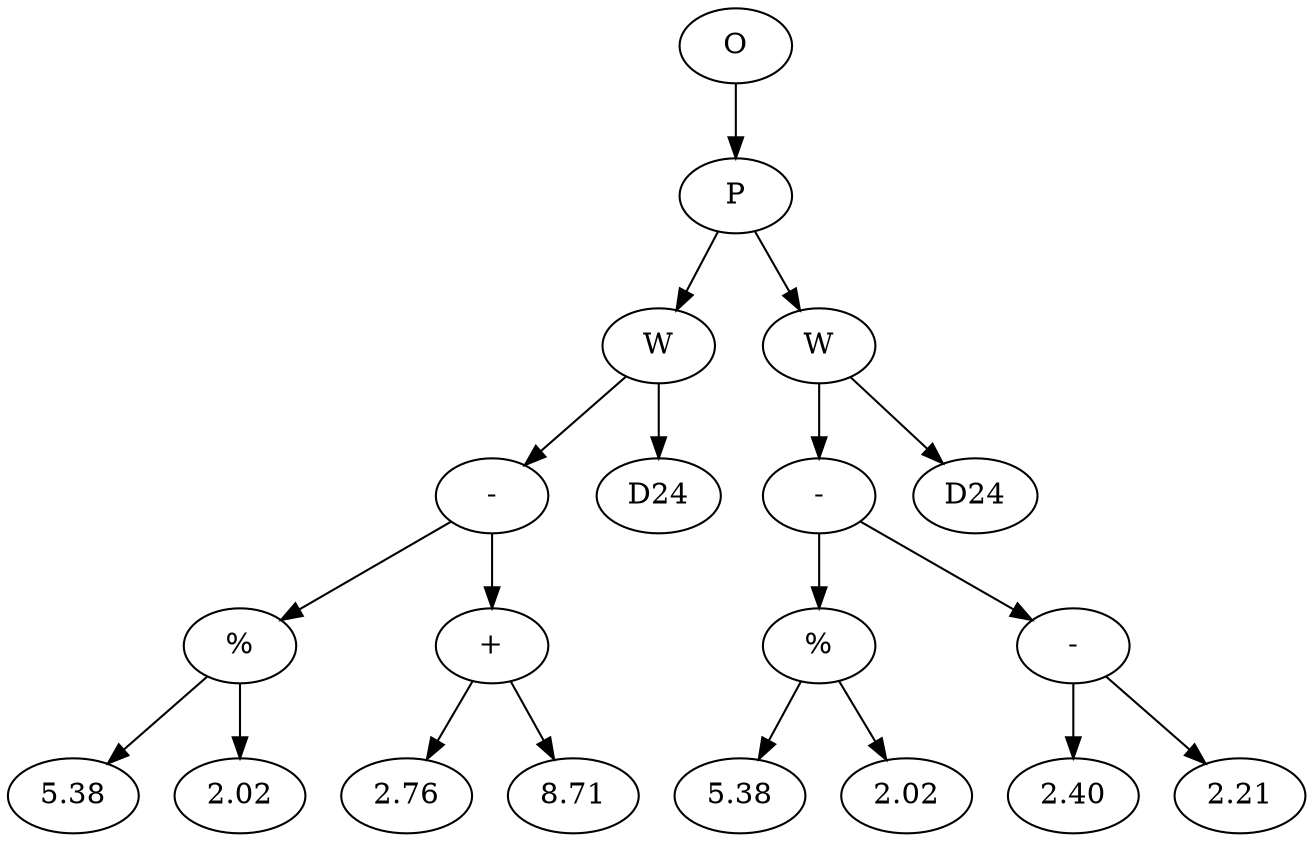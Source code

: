 // Tree
digraph {
	16857609 [label=O]
	16857610 [label=P]
	16857609 -> 16857610
	16857611 [label=W]
	16857610 -> 16857611
	16857612 [label="-"]
	16857611 -> 16857612
	16857613 [label="%"]
	16857612 -> 16857613
	16857614 [label=5.38]
	16857613 -> 16857614
	16857615 [label=2.02]
	16857613 -> 16857615
	16857616 [label="+"]
	16857612 -> 16857616
	16857617 [label=2.76]
	16857616 -> 16857617
	16857618 [label=8.71]
	16857616 -> 16857618
	16857619 [label=D24]
	16857611 -> 16857619
	16857620 [label=W]
	16857610 -> 16857620
	16857621 [label="-"]
	16857620 -> 16857621
	16857622 [label="%"]
	16857621 -> 16857622
	16857623 [label=5.38]
	16857622 -> 16857623
	16857624 [label=2.02]
	16857622 -> 16857624
	16857625 [label="-"]
	16857621 -> 16857625
	16857626 [label=2.40]
	16857625 -> 16857626
	16857627 [label=2.21]
	16857625 -> 16857627
	16857628 [label=D24]
	16857620 -> 16857628
}
